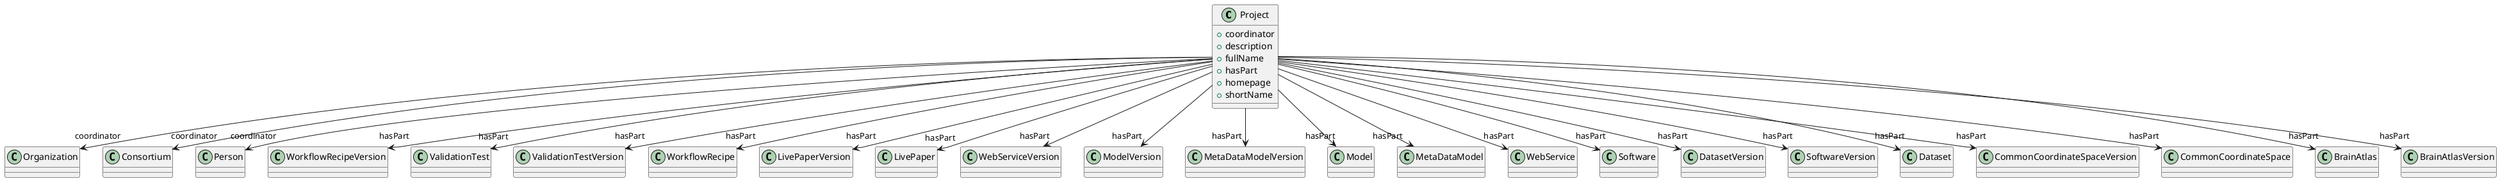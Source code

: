 @startuml
class Project {
+coordinator
+description
+fullName
+hasPart
+homepage
+shortName

}
Project -d-> "coordinator" Organization
Project -d-> "coordinator" Consortium
Project -d-> "coordinator" Person
Project -d-> "hasPart" WorkflowRecipeVersion
Project -d-> "hasPart" ValidationTest
Project -d-> "hasPart" ValidationTestVersion
Project -d-> "hasPart" WorkflowRecipe
Project -d-> "hasPart" LivePaperVersion
Project -d-> "hasPart" LivePaper
Project -d-> "hasPart" WebServiceVersion
Project -d-> "hasPart" ModelVersion
Project -d-> "hasPart" MetaDataModelVersion
Project -d-> "hasPart" Model
Project -d-> "hasPart" MetaDataModel
Project -d-> "hasPart" WebService
Project -d-> "hasPart" Software
Project -d-> "hasPart" DatasetVersion
Project -d-> "hasPart" SoftwareVersion
Project -d-> "hasPart" Dataset
Project -d-> "hasPart" CommonCoordinateSpaceVersion
Project -d-> "hasPart" CommonCoordinateSpace
Project -d-> "hasPart" BrainAtlas
Project -d-> "hasPart" BrainAtlasVersion

@enduml